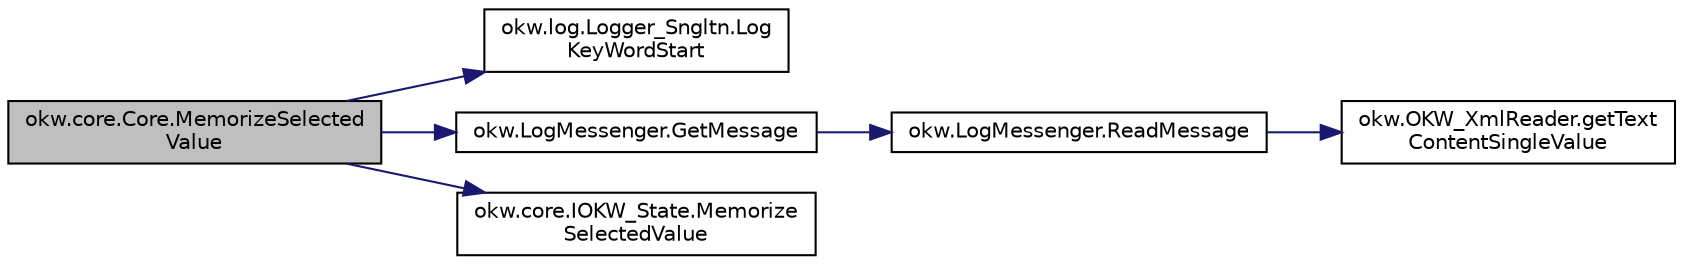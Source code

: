 digraph "okw.core.Core.MemorizeSelectedValue"
{
 // INTERACTIVE_SVG=YES
 // LATEX_PDF_SIZE
  edge [fontname="Helvetica",fontsize="10",labelfontname="Helvetica",labelfontsize="10"];
  node [fontname="Helvetica",fontsize="10",shape=record];
  rankdir="LR";
  Node1221 [label="okw.core.Core.MemorizeSelected\lValue",height=0.2,width=0.4,color="black", fillcolor="grey75", style="filled", fontcolor="black",tooltip="Keine Beschreibung zu \"MemorizeSelectedValue\" verfügbar."];
  Node1221 -> Node1222 [color="midnightblue",fontsize="10",style="solid",fontname="Helvetica"];
  Node1222 [label="okw.log.Logger_Sngltn.Log\lKeyWordStart",height=0.2,width=0.4,color="black", fillcolor="white", style="filled",URL="$classokw_1_1log_1_1_logger___sngltn.html#a70ec25e200e00ecefc544e8fd371d2ef",tooltip="Ausgabe eines Schlüsselwortes."];
  Node1221 -> Node1223 [color="midnightblue",fontsize="10",style="solid",fontname="Helvetica"];
  Node1223 [label="okw.LogMessenger.GetMessage",height=0.2,width=0.4,color="black", fillcolor="white", style="filled",URL="$classokw_1_1_log_messenger.html#af225d1f037d47b3b085175c09d78bdd2",tooltip="Holt die Log-Meldung für MethodeNmae/Textkey ohne weitere Parameter."];
  Node1223 -> Node1224 [color="midnightblue",fontsize="10",style="solid",fontname="Helvetica"];
  Node1224 [label="okw.LogMessenger.ReadMessage",height=0.2,width=0.4,color="black", fillcolor="white", style="filled",URL="$classokw_1_1_log_messenger.html#a530cd6ab82ec82a04206a2e976ec06e3",tooltip="Interne Kernfunktion holt die Log-Meldung mit Platzhaltern aus der XML-Datei."];
  Node1224 -> Node1225 [color="midnightblue",fontsize="10",style="solid",fontname="Helvetica"];
  Node1225 [label="okw.OKW_XmlReader.getText\lContentSingleValue",height=0.2,width=0.4,color="black", fillcolor="white", style="filled",URL="$classokw_1_1_o_k_w___xml_reader.html#ab920b5335a2e1429c14cc5f8e79f39eb",tooltip="Lies den TextContent eines Tag."];
  Node1221 -> Node1226 [color="midnightblue",fontsize="10",style="solid",fontname="Helvetica"];
  Node1226 [label="okw.core.IOKW_State.Memorize\lSelectedValue",height=0.2,width=0.4,color="black", fillcolor="white", style="filled",URL="$interfaceokw_1_1core_1_1_i_o_k_w___state.html#a2e9dcf9b0e3ebe2645ed830e5c077e04",tooltip="Keine Beschreibung zu \"MemorizeSelectedValue\" verfügbar."];
}
